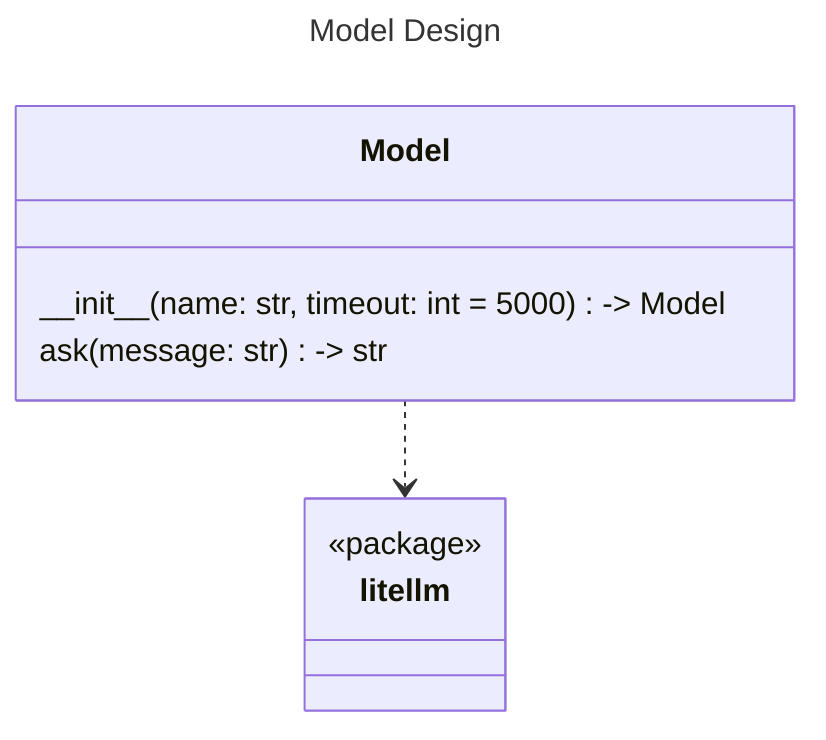 ---
title: Model Design
---
classDiagram
    class Model {
        \_\_init\_\_(name: str, timeout: int = 5000) -> Model
        ask(message: str) -> str
    }

    class litellm {
        <<package>>
    }

    Model ..> litellm